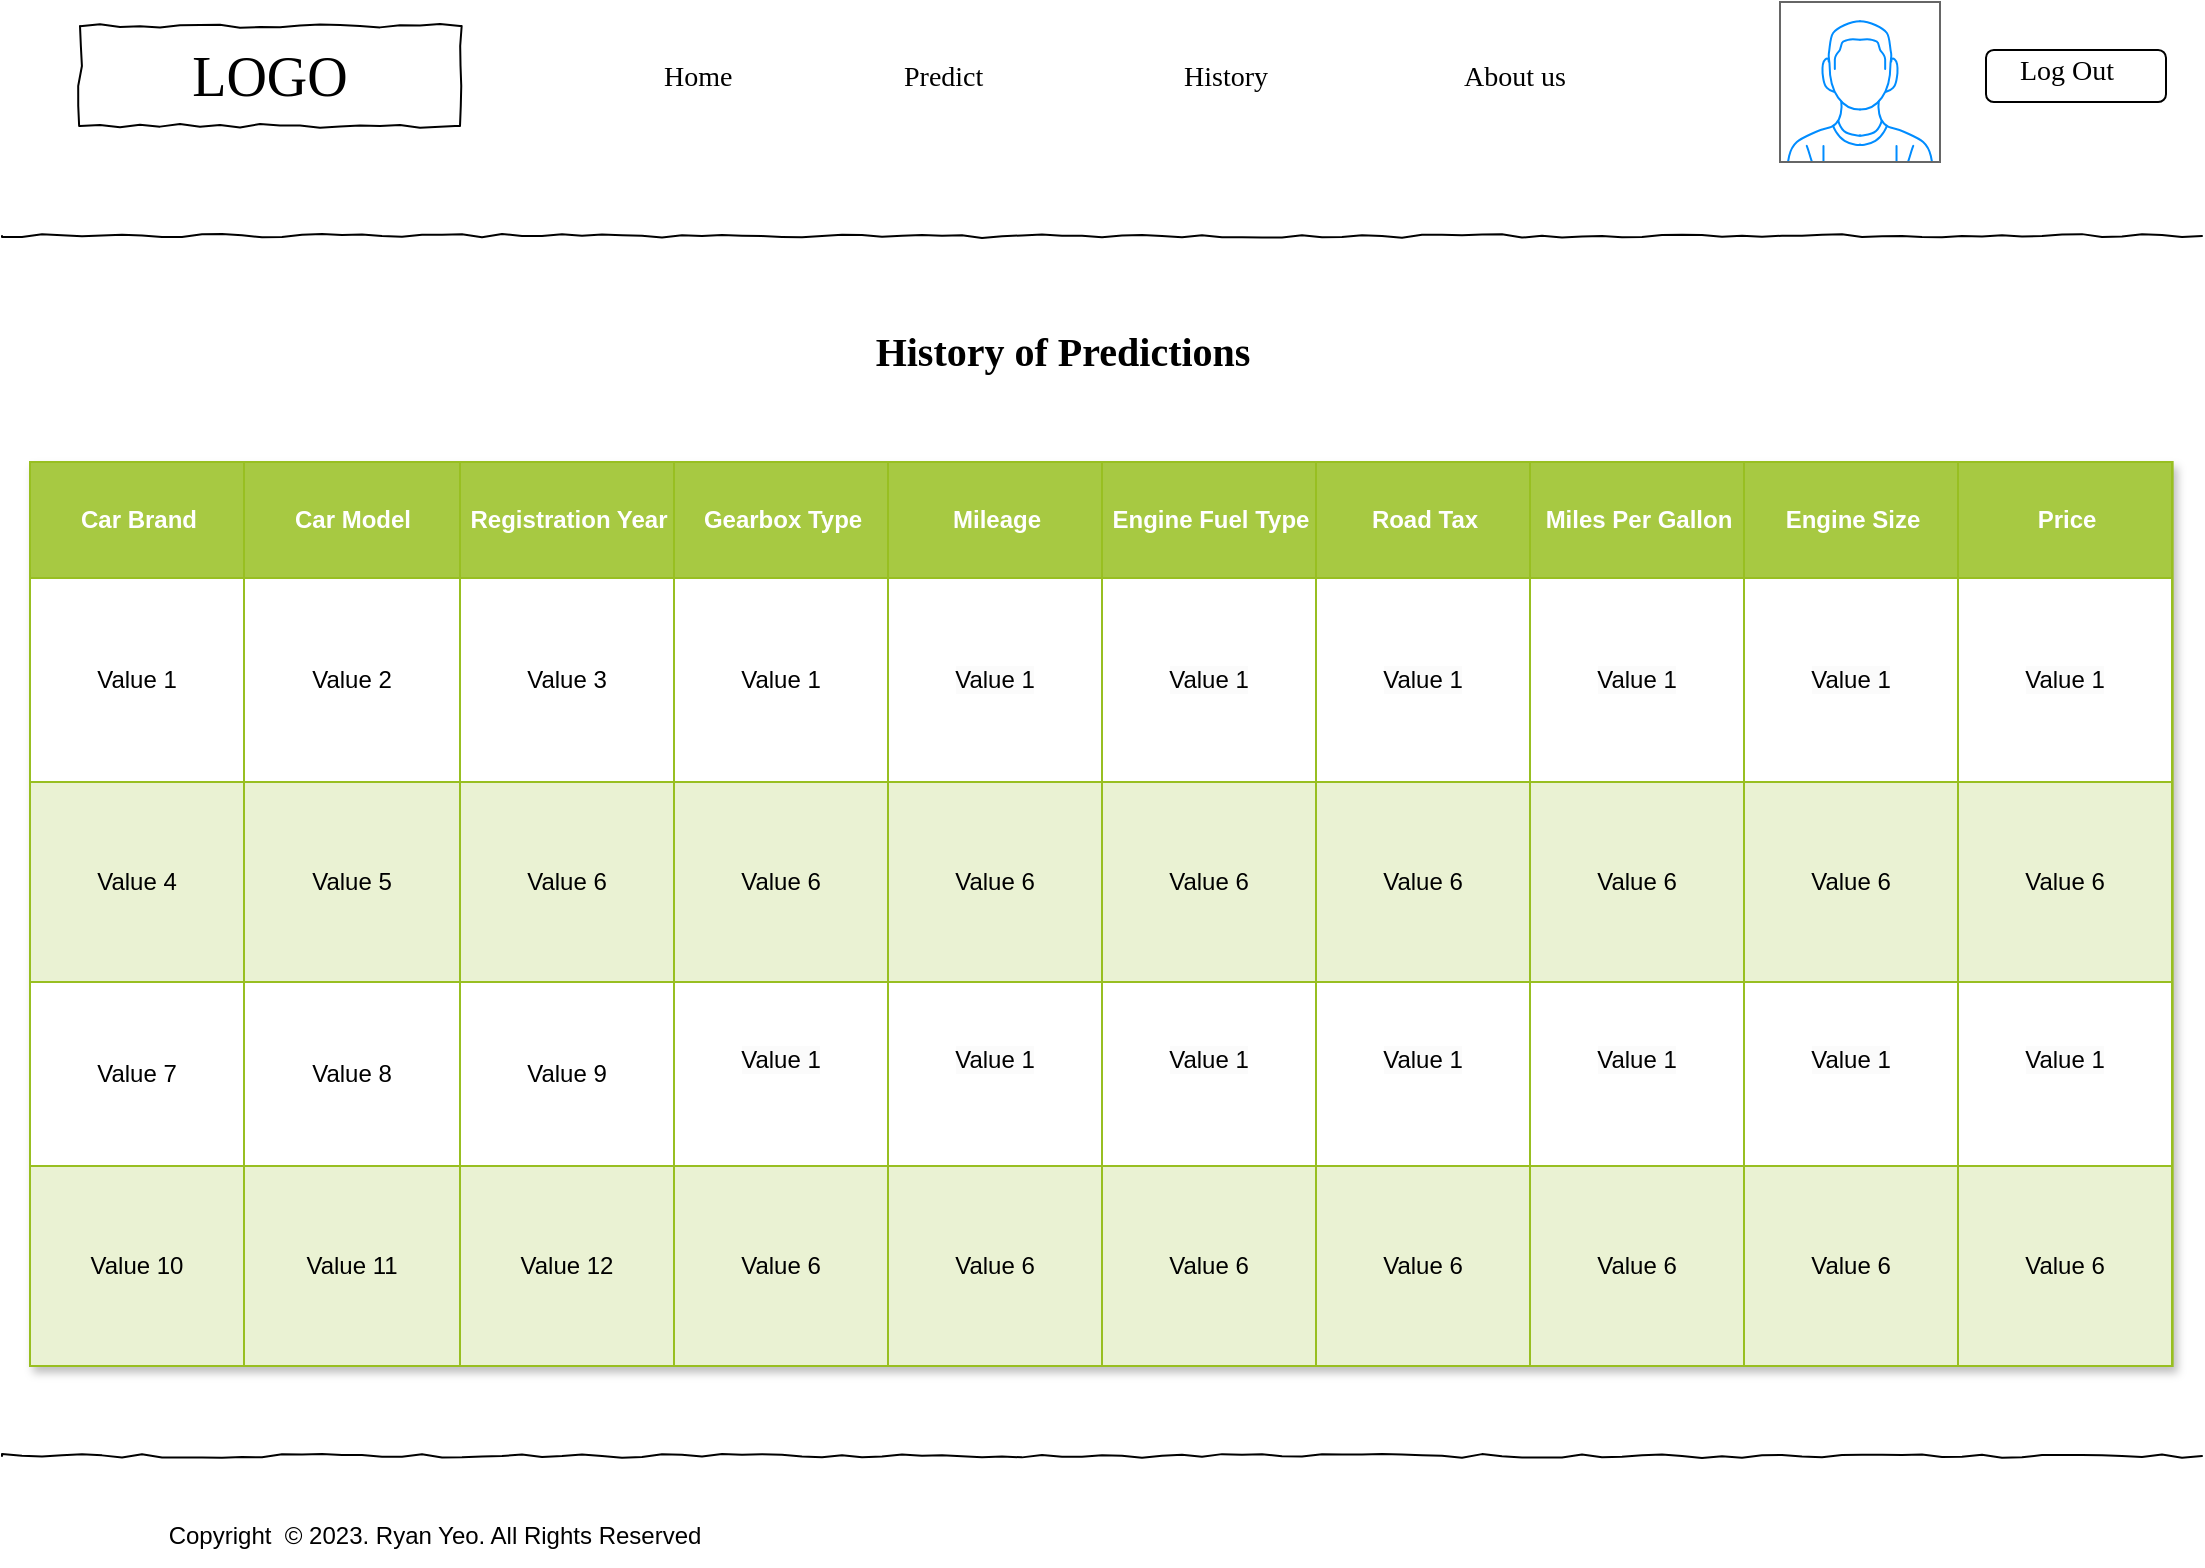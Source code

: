 <mxfile version="22.0.8" type="gitlab">
  <diagram name="Page-1" id="03018318-947c-dd8e-b7a3-06fadd420f32">
    <mxGraphModel dx="1750" dy="1022" grid="1" gridSize="10" guides="1" tooltips="1" connect="1" arrows="1" fold="1" page="1" pageScale="1" pageWidth="1100" pageHeight="850" background="none" math="0" shadow="0">
      <root>
        <mxCell id="0" />
        <mxCell id="1" parent="0" />
        <mxCell id="ZukCDp1NpsssW5DUEXsI-14" value="LOGO" style="whiteSpace=wrap;html=1;rounded=0;shadow=0;labelBackgroundColor=none;strokeWidth=1;fontFamily=Verdana;fontSize=28;align=center;comic=1;" vertex="1" parent="1">
          <mxGeometry x="39" y="52" width="190" height="50" as="geometry" />
        </mxCell>
        <mxCell id="ZukCDp1NpsssW5DUEXsI-15" value="Home" style="text;html=1;points=[];align=left;verticalAlign=top;spacingTop=-4;fontSize=14;fontFamily=Verdana" vertex="1" parent="1">
          <mxGeometry x="329" y="67" width="60" height="20" as="geometry" />
        </mxCell>
        <mxCell id="ZukCDp1NpsssW5DUEXsI-16" value="Predict" style="text;html=1;points=[];align=left;verticalAlign=top;spacingTop=-4;fontSize=14;fontFamily=Verdana" vertex="1" parent="1">
          <mxGeometry x="449" y="67" width="60" height="20" as="geometry" />
        </mxCell>
        <mxCell id="ZukCDp1NpsssW5DUEXsI-17" value="" style="line;strokeWidth=1;html=1;rounded=0;shadow=0;labelBackgroundColor=none;fillColor=none;fontFamily=Verdana;fontSize=14;fontColor=#000000;align=center;comic=1;" vertex="1" parent="1">
          <mxGeometry y="152" width="1100" height="10" as="geometry" />
        </mxCell>
        <mxCell id="ZukCDp1NpsssW5DUEXsI-19" value="History" style="text;html=1;points=[];align=left;verticalAlign=top;spacingTop=-4;fontSize=14;fontFamily=Verdana" vertex="1" parent="1">
          <mxGeometry x="589" y="67" width="60" height="20" as="geometry" />
        </mxCell>
        <mxCell id="ZukCDp1NpsssW5DUEXsI-20" value="About us" style="text;html=1;points=[];align=left;verticalAlign=top;spacingTop=-4;fontSize=14;fontFamily=Verdana" vertex="1" parent="1">
          <mxGeometry x="729" y="67" width="60" height="20" as="geometry" />
        </mxCell>
        <mxCell id="ZukCDp1NpsssW5DUEXsI-21" value="" style="verticalLabelPosition=bottom;shadow=0;dashed=0;align=center;html=1;verticalAlign=top;strokeWidth=1;shape=mxgraph.mockup.containers.userMale;strokeColor=#666666;strokeColor2=#008cff;" vertex="1" parent="1">
          <mxGeometry x="889" y="40" width="80" height="80" as="geometry" />
        </mxCell>
        <mxCell id="ZukCDp1NpsssW5DUEXsI-22" value="" style="group" vertex="1" connectable="0" parent="1">
          <mxGeometry x="992" y="64" width="90" height="26" as="geometry" />
        </mxCell>
        <mxCell id="ZukCDp1NpsssW5DUEXsI-23" value="" style="rounded=1;whiteSpace=wrap;html=1;" vertex="1" parent="ZukCDp1NpsssW5DUEXsI-22">
          <mxGeometry width="90" height="26" as="geometry" />
        </mxCell>
        <mxCell id="ZukCDp1NpsssW5DUEXsI-24" value="Log Out" style="text;html=1;points=[];align=left;verticalAlign=top;spacingTop=-4;fontSize=14;fontFamily=Verdana" vertex="1" parent="ZukCDp1NpsssW5DUEXsI-22">
          <mxGeometry x="15" width="60" height="20" as="geometry" />
        </mxCell>
        <mxCell id="ZukCDp1NpsssW5DUEXsI-25" value="" style="line;strokeWidth=1;html=1;rounded=0;shadow=0;labelBackgroundColor=none;fillColor=none;fontFamily=Verdana;fontSize=14;fontColor=#000000;align=center;comic=1;" vertex="1" parent="1">
          <mxGeometry y="762" width="1100" height="10" as="geometry" />
        </mxCell>
        <mxCell id="ZukCDp1NpsssW5DUEXsI-26" value="Copyright&amp;nbsp;&amp;nbsp;© 2023. Ryan Yeo. All Rights Reserved" style="text;html=1;align=center;verticalAlign=middle;resizable=0;points=[];autosize=1;strokeColor=none;fillColor=none;" vertex="1" parent="1">
          <mxGeometry x="71" y="792" width="290" height="30" as="geometry" />
        </mxCell>
        <mxCell id="ZukCDp1NpsssW5DUEXsI-48" value="&lt;b&gt;&lt;font style=&quot;font-size: 20px;&quot;&gt;History of Predictions&lt;/font&gt;&lt;/b&gt;" style="text;html=1;points=[];align=center;verticalAlign=top;spacingTop=-4;fontSize=14;fontFamily=Verdana" vertex="1" parent="1">
          <mxGeometry x="320" y="200" width="420" height="20" as="geometry" />
        </mxCell>
        <mxCell id="ZukCDp1NpsssW5DUEXsI-27" value="Assets" style="childLayout=tableLayout;recursiveResize=0;strokeColor=#98bf21;fillColor=#A7C942;shadow=1;" vertex="1" parent="1">
          <mxGeometry x="14" y="270" width="1071.33" height="452" as="geometry" />
        </mxCell>
        <mxCell id="ZukCDp1NpsssW5DUEXsI-28" style="shape=tableRow;horizontal=0;startSize=0;swimlaneHead=0;swimlaneBody=0;top=0;left=0;bottom=0;right=0;dropTarget=0;collapsible=0;recursiveResize=0;expand=0;fontStyle=0;strokeColor=inherit;fillColor=#ffffff;" vertex="1" parent="ZukCDp1NpsssW5DUEXsI-27">
          <mxGeometry width="1071.33" height="58" as="geometry" />
        </mxCell>
        <mxCell id="ZukCDp1NpsssW5DUEXsI-29" value="Car Brand" style="connectable=0;recursiveResize=0;strokeColor=inherit;fillColor=#A7C942;align=center;fontStyle=1;fontColor=#FFFFFF;html=1;" vertex="1" parent="ZukCDp1NpsssW5DUEXsI-28">
          <mxGeometry width="107" height="58" as="geometry">
            <mxRectangle width="107" height="58" as="alternateBounds" />
          </mxGeometry>
        </mxCell>
        <mxCell id="ZukCDp1NpsssW5DUEXsI-30" value="Car Model" style="connectable=0;recursiveResize=0;strokeColor=inherit;fillColor=#A7C942;align=center;fontStyle=1;fontColor=#FFFFFF;html=1;" vertex="1" parent="ZukCDp1NpsssW5DUEXsI-28">
          <mxGeometry x="107" width="108" height="58" as="geometry">
            <mxRectangle width="108" height="58" as="alternateBounds" />
          </mxGeometry>
        </mxCell>
        <mxCell id="ZukCDp1NpsssW5DUEXsI-31" value="Registration Year" style="connectable=0;recursiveResize=0;strokeColor=inherit;fillColor=#A7C942;align=center;fontStyle=1;fontColor=#FFFFFF;html=1;" vertex="1" parent="ZukCDp1NpsssW5DUEXsI-28">
          <mxGeometry x="215" width="107" height="58" as="geometry">
            <mxRectangle width="107" height="58" as="alternateBounds" />
          </mxGeometry>
        </mxCell>
        <mxCell id="ZukCDp1NpsssW5DUEXsI-151" value="Gearbox Type" style="connectable=0;recursiveResize=0;strokeColor=inherit;fillColor=#A7C942;align=center;fontStyle=1;fontColor=#FFFFFF;html=1;" vertex="1" parent="ZukCDp1NpsssW5DUEXsI-28">
          <mxGeometry x="322" width="107" height="58" as="geometry">
            <mxRectangle width="107" height="58" as="alternateBounds" />
          </mxGeometry>
        </mxCell>
        <mxCell id="ZukCDp1NpsssW5DUEXsI-146" value="Mileage" style="connectable=0;recursiveResize=0;strokeColor=inherit;fillColor=#A7C942;align=center;fontStyle=1;fontColor=#FFFFFF;html=1;" vertex="1" parent="ZukCDp1NpsssW5DUEXsI-28">
          <mxGeometry x="429" width="107" height="58" as="geometry">
            <mxRectangle width="107" height="58" as="alternateBounds" />
          </mxGeometry>
        </mxCell>
        <mxCell id="ZukCDp1NpsssW5DUEXsI-141" value="Engine Fuel Type" style="connectable=0;recursiveResize=0;strokeColor=inherit;fillColor=#A7C942;align=center;fontStyle=1;fontColor=#FFFFFF;html=1;" vertex="1" parent="ZukCDp1NpsssW5DUEXsI-28">
          <mxGeometry x="536" width="107" height="58" as="geometry">
            <mxRectangle width="107" height="58" as="alternateBounds" />
          </mxGeometry>
        </mxCell>
        <mxCell id="ZukCDp1NpsssW5DUEXsI-136" value="Road Tax" style="connectable=0;recursiveResize=0;strokeColor=inherit;fillColor=#A7C942;align=center;fontStyle=1;fontColor=#FFFFFF;html=1;" vertex="1" parent="ZukCDp1NpsssW5DUEXsI-28">
          <mxGeometry x="643" width="107" height="58" as="geometry">
            <mxRectangle width="107" height="58" as="alternateBounds" />
          </mxGeometry>
        </mxCell>
        <mxCell id="ZukCDp1NpsssW5DUEXsI-131" value="Miles Per Gallon" style="connectable=0;recursiveResize=0;strokeColor=inherit;fillColor=#A7C942;align=center;fontStyle=1;fontColor=#FFFFFF;html=1;" vertex="1" parent="ZukCDp1NpsssW5DUEXsI-28">
          <mxGeometry x="750" width="107" height="58" as="geometry">
            <mxRectangle width="107" height="58" as="alternateBounds" />
          </mxGeometry>
        </mxCell>
        <mxCell id="ZukCDp1NpsssW5DUEXsI-126" value="Engine Size" style="connectable=0;recursiveResize=0;strokeColor=inherit;fillColor=#A7C942;align=center;fontStyle=1;fontColor=#FFFFFF;html=1;" vertex="1" parent="ZukCDp1NpsssW5DUEXsI-28">
          <mxGeometry x="857" width="107" height="58" as="geometry">
            <mxRectangle width="107" height="58" as="alternateBounds" />
          </mxGeometry>
        </mxCell>
        <mxCell id="ZukCDp1NpsssW5DUEXsI-121" value="Price" style="connectable=0;recursiveResize=0;strokeColor=inherit;fillColor=#A7C942;align=center;fontStyle=1;fontColor=#FFFFFF;html=1;" vertex="1" parent="ZukCDp1NpsssW5DUEXsI-28">
          <mxGeometry x="964" width="107" height="58" as="geometry">
            <mxRectangle width="107" height="58" as="alternateBounds" />
          </mxGeometry>
        </mxCell>
        <mxCell id="ZukCDp1NpsssW5DUEXsI-32" value="" style="shape=tableRow;horizontal=0;startSize=0;swimlaneHead=0;swimlaneBody=0;top=0;left=0;bottom=0;right=0;dropTarget=0;collapsible=0;recursiveResize=0;expand=0;fontStyle=0;strokeColor=inherit;fillColor=#ffffff;" vertex="1" parent="ZukCDp1NpsssW5DUEXsI-27">
          <mxGeometry y="58" width="1071.33" height="102" as="geometry" />
        </mxCell>
        <mxCell id="ZukCDp1NpsssW5DUEXsI-33" value="Value 1" style="connectable=0;recursiveResize=0;strokeColor=inherit;fillColor=inherit;align=center;whiteSpace=wrap;html=1;" vertex="1" parent="ZukCDp1NpsssW5DUEXsI-32">
          <mxGeometry width="107" height="102" as="geometry">
            <mxRectangle width="107" height="102" as="alternateBounds" />
          </mxGeometry>
        </mxCell>
        <mxCell id="ZukCDp1NpsssW5DUEXsI-34" value="Value 2" style="connectable=0;recursiveResize=0;strokeColor=inherit;fillColor=inherit;align=center;whiteSpace=wrap;html=1;" vertex="1" parent="ZukCDp1NpsssW5DUEXsI-32">
          <mxGeometry x="107" width="108" height="102" as="geometry">
            <mxRectangle width="108" height="102" as="alternateBounds" />
          </mxGeometry>
        </mxCell>
        <mxCell id="ZukCDp1NpsssW5DUEXsI-35" value="Value 3" style="connectable=0;recursiveResize=0;strokeColor=inherit;fillColor=inherit;align=center;whiteSpace=wrap;html=1;" vertex="1" parent="ZukCDp1NpsssW5DUEXsI-32">
          <mxGeometry x="215" width="107" height="102" as="geometry">
            <mxRectangle width="107" height="102" as="alternateBounds" />
          </mxGeometry>
        </mxCell>
        <mxCell id="ZukCDp1NpsssW5DUEXsI-152" value="Value 1&lt;br&gt;" style="connectable=0;recursiveResize=0;strokeColor=inherit;fillColor=inherit;align=center;whiteSpace=wrap;html=1;" vertex="1" parent="ZukCDp1NpsssW5DUEXsI-32">
          <mxGeometry x="322" width="107" height="102" as="geometry">
            <mxRectangle width="107" height="102" as="alternateBounds" />
          </mxGeometry>
        </mxCell>
        <mxCell id="ZukCDp1NpsssW5DUEXsI-147" value="&#xa;&lt;br style=&quot;border-color: var(--border-color); color: rgb(0, 0, 0); font-family: Helvetica; font-size: 12px; font-style: normal; font-variant-ligatures: normal; font-variant-caps: normal; font-weight: 400; letter-spacing: normal; orphans: 2; text-align: center; text-indent: 0px; text-transform: none; widows: 2; word-spacing: 0px; -webkit-text-stroke-width: 0px; background-color: rgb(251, 251, 251); text-decoration-thickness: initial; text-decoration-style: initial; text-decoration-color: initial;&quot;&gt;&lt;span style=&quot;border-color: var(--border-color); color: rgb(0, 0, 0); font-family: Helvetica; font-size: 12px; font-style: normal; font-variant-ligatures: normal; font-variant-caps: normal; font-weight: 400; letter-spacing: normal; orphans: 2; text-align: center; text-indent: 0px; text-transform: none; widows: 2; word-spacing: 0px; -webkit-text-stroke-width: 0px; text-decoration-thickness: initial; text-decoration-style: initial; text-decoration-color: initial; background-color: rgb(251, 251, 251); float: none; display: inline !important;&quot;&gt;Value 1&lt;/span&gt;&lt;br style=&quot;border-color: var(--border-color); color: rgb(0, 0, 0); font-family: Helvetica; font-size: 12px; font-style: normal; font-variant-ligatures: normal; font-variant-caps: normal; font-weight: 400; letter-spacing: normal; orphans: 2; text-align: center; text-indent: 0px; text-transform: none; widows: 2; word-spacing: 0px; -webkit-text-stroke-width: 0px; background-color: rgb(251, 251, 251); text-decoration-thickness: initial; text-decoration-style: initial; text-decoration-color: initial;&quot;&gt;&#xa;&#xa;" style="connectable=0;recursiveResize=0;strokeColor=inherit;fillColor=inherit;align=center;whiteSpace=wrap;html=1;" vertex="1" parent="ZukCDp1NpsssW5DUEXsI-32">
          <mxGeometry x="429" width="107" height="102" as="geometry">
            <mxRectangle width="107" height="102" as="alternateBounds" />
          </mxGeometry>
        </mxCell>
        <mxCell id="ZukCDp1NpsssW5DUEXsI-142" value="&#xa;&lt;br style=&quot;border-color: var(--border-color); color: rgb(0, 0, 0); font-family: Helvetica; font-size: 12px; font-style: normal; font-variant-ligatures: normal; font-variant-caps: normal; font-weight: 400; letter-spacing: normal; orphans: 2; text-align: center; text-indent: 0px; text-transform: none; widows: 2; word-spacing: 0px; -webkit-text-stroke-width: 0px; background-color: rgb(251, 251, 251); text-decoration-thickness: initial; text-decoration-style: initial; text-decoration-color: initial;&quot;&gt;&lt;span style=&quot;border-color: var(--border-color); color: rgb(0, 0, 0); font-family: Helvetica; font-size: 12px; font-style: normal; font-variant-ligatures: normal; font-variant-caps: normal; font-weight: 400; letter-spacing: normal; orphans: 2; text-align: center; text-indent: 0px; text-transform: none; widows: 2; word-spacing: 0px; -webkit-text-stroke-width: 0px; text-decoration-thickness: initial; text-decoration-style: initial; text-decoration-color: initial; background-color: rgb(251, 251, 251); float: none; display: inline !important;&quot;&gt;Value 1&lt;/span&gt;&lt;br style=&quot;border-color: var(--border-color); color: rgb(0, 0, 0); font-family: Helvetica; font-size: 12px; font-style: normal; font-variant-ligatures: normal; font-variant-caps: normal; font-weight: 400; letter-spacing: normal; orphans: 2; text-align: center; text-indent: 0px; text-transform: none; widows: 2; word-spacing: 0px; -webkit-text-stroke-width: 0px; background-color: rgb(251, 251, 251); text-decoration-thickness: initial; text-decoration-style: initial; text-decoration-color: initial;&quot;&gt;&#xa;&#xa;" style="connectable=0;recursiveResize=0;strokeColor=inherit;fillColor=inherit;align=center;whiteSpace=wrap;html=1;" vertex="1" parent="ZukCDp1NpsssW5DUEXsI-32">
          <mxGeometry x="536" width="107" height="102" as="geometry">
            <mxRectangle width="107" height="102" as="alternateBounds" />
          </mxGeometry>
        </mxCell>
        <mxCell id="ZukCDp1NpsssW5DUEXsI-137" value="&#xa;&lt;br style=&quot;border-color: var(--border-color); color: rgb(0, 0, 0); font-family: Helvetica; font-size: 12px; font-style: normal; font-variant-ligatures: normal; font-variant-caps: normal; font-weight: 400; letter-spacing: normal; orphans: 2; text-align: center; text-indent: 0px; text-transform: none; widows: 2; word-spacing: 0px; -webkit-text-stroke-width: 0px; background-color: rgb(251, 251, 251); text-decoration-thickness: initial; text-decoration-style: initial; text-decoration-color: initial;&quot;&gt;&lt;span style=&quot;border-color: var(--border-color); color: rgb(0, 0, 0); font-family: Helvetica; font-size: 12px; font-style: normal; font-variant-ligatures: normal; font-variant-caps: normal; font-weight: 400; letter-spacing: normal; orphans: 2; text-align: center; text-indent: 0px; text-transform: none; widows: 2; word-spacing: 0px; -webkit-text-stroke-width: 0px; text-decoration-thickness: initial; text-decoration-style: initial; text-decoration-color: initial; background-color: rgb(251, 251, 251); float: none; display: inline !important;&quot;&gt;Value 1&lt;/span&gt;&lt;br style=&quot;border-color: var(--border-color); color: rgb(0, 0, 0); font-family: Helvetica; font-size: 12px; font-style: normal; font-variant-ligatures: normal; font-variant-caps: normal; font-weight: 400; letter-spacing: normal; orphans: 2; text-align: center; text-indent: 0px; text-transform: none; widows: 2; word-spacing: 0px; -webkit-text-stroke-width: 0px; background-color: rgb(251, 251, 251); text-decoration-thickness: initial; text-decoration-style: initial; text-decoration-color: initial;&quot;&gt;&#xa;&#xa;" style="connectable=0;recursiveResize=0;strokeColor=inherit;fillColor=inherit;align=center;whiteSpace=wrap;html=1;" vertex="1" parent="ZukCDp1NpsssW5DUEXsI-32">
          <mxGeometry x="643" width="107" height="102" as="geometry">
            <mxRectangle width="107" height="102" as="alternateBounds" />
          </mxGeometry>
        </mxCell>
        <mxCell id="ZukCDp1NpsssW5DUEXsI-132" value="&#xa;&lt;br style=&quot;border-color: var(--border-color); color: rgb(0, 0, 0); font-family: Helvetica; font-size: 12px; font-style: normal; font-variant-ligatures: normal; font-variant-caps: normal; font-weight: 400; letter-spacing: normal; orphans: 2; text-align: center; text-indent: 0px; text-transform: none; widows: 2; word-spacing: 0px; -webkit-text-stroke-width: 0px; background-color: rgb(251, 251, 251); text-decoration-thickness: initial; text-decoration-style: initial; text-decoration-color: initial;&quot;&gt;&lt;span style=&quot;border-color: var(--border-color); color: rgb(0, 0, 0); font-family: Helvetica; font-size: 12px; font-style: normal; font-variant-ligatures: normal; font-variant-caps: normal; font-weight: 400; letter-spacing: normal; orphans: 2; text-align: center; text-indent: 0px; text-transform: none; widows: 2; word-spacing: 0px; -webkit-text-stroke-width: 0px; text-decoration-thickness: initial; text-decoration-style: initial; text-decoration-color: initial; background-color: rgb(251, 251, 251); float: none; display: inline !important;&quot;&gt;Value 1&lt;/span&gt;&lt;br style=&quot;border-color: var(--border-color); color: rgb(0, 0, 0); font-family: Helvetica; font-size: 12px; font-style: normal; font-variant-ligatures: normal; font-variant-caps: normal; font-weight: 400; letter-spacing: normal; orphans: 2; text-align: center; text-indent: 0px; text-transform: none; widows: 2; word-spacing: 0px; -webkit-text-stroke-width: 0px; background-color: rgb(251, 251, 251); text-decoration-thickness: initial; text-decoration-style: initial; text-decoration-color: initial;&quot;&gt;&#xa;&#xa;" style="connectable=0;recursiveResize=0;strokeColor=inherit;fillColor=inherit;align=center;whiteSpace=wrap;html=1;" vertex="1" parent="ZukCDp1NpsssW5DUEXsI-32">
          <mxGeometry x="750" width="107" height="102" as="geometry">
            <mxRectangle width="107" height="102" as="alternateBounds" />
          </mxGeometry>
        </mxCell>
        <mxCell id="ZukCDp1NpsssW5DUEXsI-127" value="&#xa;&lt;br style=&quot;border-color: var(--border-color); color: rgb(0, 0, 0); font-family: Helvetica; font-size: 12px; font-style: normal; font-variant-ligatures: normal; font-variant-caps: normal; font-weight: 400; letter-spacing: normal; orphans: 2; text-align: center; text-indent: 0px; text-transform: none; widows: 2; word-spacing: 0px; -webkit-text-stroke-width: 0px; background-color: rgb(251, 251, 251); text-decoration-thickness: initial; text-decoration-style: initial; text-decoration-color: initial;&quot;&gt;&lt;span style=&quot;border-color: var(--border-color); color: rgb(0, 0, 0); font-family: Helvetica; font-size: 12px; font-style: normal; font-variant-ligatures: normal; font-variant-caps: normal; font-weight: 400; letter-spacing: normal; orphans: 2; text-align: center; text-indent: 0px; text-transform: none; widows: 2; word-spacing: 0px; -webkit-text-stroke-width: 0px; text-decoration-thickness: initial; text-decoration-style: initial; text-decoration-color: initial; background-color: rgb(251, 251, 251); float: none; display: inline !important;&quot;&gt;Value 1&lt;/span&gt;&lt;br style=&quot;border-color: var(--border-color); color: rgb(0, 0, 0); font-family: Helvetica; font-size: 12px; font-style: normal; font-variant-ligatures: normal; font-variant-caps: normal; font-weight: 400; letter-spacing: normal; orphans: 2; text-align: center; text-indent: 0px; text-transform: none; widows: 2; word-spacing: 0px; -webkit-text-stroke-width: 0px; background-color: rgb(251, 251, 251); text-decoration-thickness: initial; text-decoration-style: initial; text-decoration-color: initial;&quot;&gt;&#xa;&#xa;" style="connectable=0;recursiveResize=0;strokeColor=inherit;fillColor=inherit;align=center;whiteSpace=wrap;html=1;" vertex="1" parent="ZukCDp1NpsssW5DUEXsI-32">
          <mxGeometry x="857" width="107" height="102" as="geometry">
            <mxRectangle width="107" height="102" as="alternateBounds" />
          </mxGeometry>
        </mxCell>
        <mxCell id="ZukCDp1NpsssW5DUEXsI-122" value="&#xa;&lt;br style=&quot;border-color: var(--border-color); color: rgb(0, 0, 0); font-family: Helvetica; font-size: 12px; font-style: normal; font-variant-ligatures: normal; font-variant-caps: normal; font-weight: 400; letter-spacing: normal; orphans: 2; text-align: center; text-indent: 0px; text-transform: none; widows: 2; word-spacing: 0px; -webkit-text-stroke-width: 0px; background-color: rgb(251, 251, 251); text-decoration-thickness: initial; text-decoration-style: initial; text-decoration-color: initial;&quot;&gt;&lt;span style=&quot;border-color: var(--border-color); color: rgb(0, 0, 0); font-family: Helvetica; font-size: 12px; font-style: normal; font-variant-ligatures: normal; font-variant-caps: normal; font-weight: 400; letter-spacing: normal; orphans: 2; text-align: center; text-indent: 0px; text-transform: none; widows: 2; word-spacing: 0px; -webkit-text-stroke-width: 0px; text-decoration-thickness: initial; text-decoration-style: initial; text-decoration-color: initial; background-color: rgb(251, 251, 251); float: none; display: inline !important;&quot;&gt;Value 1&lt;/span&gt;&lt;br style=&quot;border-color: var(--border-color); color: rgb(0, 0, 0); font-family: Helvetica; font-size: 12px; font-style: normal; font-variant-ligatures: normal; font-variant-caps: normal; font-weight: 400; letter-spacing: normal; orphans: 2; text-align: center; text-indent: 0px; text-transform: none; widows: 2; word-spacing: 0px; -webkit-text-stroke-width: 0px; background-color: rgb(251, 251, 251); text-decoration-thickness: initial; text-decoration-style: initial; text-decoration-color: initial;&quot;&gt;&#xa;&#xa;" style="connectable=0;recursiveResize=0;strokeColor=inherit;fillColor=inherit;align=center;whiteSpace=wrap;html=1;" vertex="1" parent="ZukCDp1NpsssW5DUEXsI-32">
          <mxGeometry x="964" width="107" height="102" as="geometry">
            <mxRectangle width="107" height="102" as="alternateBounds" />
          </mxGeometry>
        </mxCell>
        <mxCell id="ZukCDp1NpsssW5DUEXsI-36" value="" style="shape=tableRow;horizontal=0;startSize=0;swimlaneHead=0;swimlaneBody=0;top=0;left=0;bottom=0;right=0;dropTarget=0;collapsible=0;recursiveResize=0;expand=0;fontStyle=1;strokeColor=inherit;fillColor=#EAF2D3;" vertex="1" parent="ZukCDp1NpsssW5DUEXsI-27">
          <mxGeometry y="160" width="1071.33" height="100" as="geometry" />
        </mxCell>
        <mxCell id="ZukCDp1NpsssW5DUEXsI-37" value="Value 4" style="connectable=0;recursiveResize=0;strokeColor=inherit;fillColor=inherit;whiteSpace=wrap;html=1;" vertex="1" parent="ZukCDp1NpsssW5DUEXsI-36">
          <mxGeometry width="107" height="100" as="geometry">
            <mxRectangle width="107" height="100" as="alternateBounds" />
          </mxGeometry>
        </mxCell>
        <mxCell id="ZukCDp1NpsssW5DUEXsI-38" value="Value 5" style="connectable=0;recursiveResize=0;strokeColor=inherit;fillColor=inherit;whiteSpace=wrap;html=1;" vertex="1" parent="ZukCDp1NpsssW5DUEXsI-36">
          <mxGeometry x="107" width="108" height="100" as="geometry">
            <mxRectangle width="108" height="100" as="alternateBounds" />
          </mxGeometry>
        </mxCell>
        <mxCell id="ZukCDp1NpsssW5DUEXsI-39" value="Value 6" style="connectable=0;recursiveResize=0;strokeColor=inherit;fillColor=inherit;whiteSpace=wrap;html=1;" vertex="1" parent="ZukCDp1NpsssW5DUEXsI-36">
          <mxGeometry x="215" width="107" height="100" as="geometry">
            <mxRectangle width="107" height="100" as="alternateBounds" />
          </mxGeometry>
        </mxCell>
        <mxCell id="ZukCDp1NpsssW5DUEXsI-153" value="Value 6" style="connectable=0;recursiveResize=0;strokeColor=inherit;fillColor=inherit;whiteSpace=wrap;html=1;" vertex="1" parent="ZukCDp1NpsssW5DUEXsI-36">
          <mxGeometry x="322" width="107" height="100" as="geometry">
            <mxRectangle width="107" height="100" as="alternateBounds" />
          </mxGeometry>
        </mxCell>
        <mxCell id="ZukCDp1NpsssW5DUEXsI-148" value="Value 6" style="connectable=0;recursiveResize=0;strokeColor=inherit;fillColor=inherit;whiteSpace=wrap;html=1;" vertex="1" parent="ZukCDp1NpsssW5DUEXsI-36">
          <mxGeometry x="429" width="107" height="100" as="geometry">
            <mxRectangle width="107" height="100" as="alternateBounds" />
          </mxGeometry>
        </mxCell>
        <mxCell id="ZukCDp1NpsssW5DUEXsI-143" value="Value 6" style="connectable=0;recursiveResize=0;strokeColor=inherit;fillColor=inherit;whiteSpace=wrap;html=1;" vertex="1" parent="ZukCDp1NpsssW5DUEXsI-36">
          <mxGeometry x="536" width="107" height="100" as="geometry">
            <mxRectangle width="107" height="100" as="alternateBounds" />
          </mxGeometry>
        </mxCell>
        <mxCell id="ZukCDp1NpsssW5DUEXsI-138" value="Value 6" style="connectable=0;recursiveResize=0;strokeColor=inherit;fillColor=inherit;whiteSpace=wrap;html=1;" vertex="1" parent="ZukCDp1NpsssW5DUEXsI-36">
          <mxGeometry x="643" width="107" height="100" as="geometry">
            <mxRectangle width="107" height="100" as="alternateBounds" />
          </mxGeometry>
        </mxCell>
        <mxCell id="ZukCDp1NpsssW5DUEXsI-133" value="Value 6" style="connectable=0;recursiveResize=0;strokeColor=inherit;fillColor=inherit;whiteSpace=wrap;html=1;" vertex="1" parent="ZukCDp1NpsssW5DUEXsI-36">
          <mxGeometry x="750" width="107" height="100" as="geometry">
            <mxRectangle width="107" height="100" as="alternateBounds" />
          </mxGeometry>
        </mxCell>
        <mxCell id="ZukCDp1NpsssW5DUEXsI-128" value="Value 6" style="connectable=0;recursiveResize=0;strokeColor=inherit;fillColor=inherit;whiteSpace=wrap;html=1;" vertex="1" parent="ZukCDp1NpsssW5DUEXsI-36">
          <mxGeometry x="857" width="107" height="100" as="geometry">
            <mxRectangle width="107" height="100" as="alternateBounds" />
          </mxGeometry>
        </mxCell>
        <mxCell id="ZukCDp1NpsssW5DUEXsI-123" value="Value 6" style="connectable=0;recursiveResize=0;strokeColor=inherit;fillColor=inherit;whiteSpace=wrap;html=1;" vertex="1" parent="ZukCDp1NpsssW5DUEXsI-36">
          <mxGeometry x="964" width="107" height="100" as="geometry">
            <mxRectangle width="107" height="100" as="alternateBounds" />
          </mxGeometry>
        </mxCell>
        <mxCell id="ZukCDp1NpsssW5DUEXsI-40" value="" style="shape=tableRow;horizontal=0;startSize=0;swimlaneHead=0;swimlaneBody=0;top=0;left=0;bottom=0;right=0;dropTarget=0;collapsible=0;recursiveResize=0;expand=0;fontStyle=0;strokeColor=inherit;fillColor=#ffffff;" vertex="1" parent="ZukCDp1NpsssW5DUEXsI-27">
          <mxGeometry y="260" width="1071.33" height="92" as="geometry" />
        </mxCell>
        <mxCell id="ZukCDp1NpsssW5DUEXsI-41" value="Value 7" style="connectable=0;recursiveResize=0;strokeColor=inherit;fillColor=inherit;fontStyle=0;align=center;whiteSpace=wrap;html=1;" vertex="1" parent="ZukCDp1NpsssW5DUEXsI-40">
          <mxGeometry width="107" height="92" as="geometry">
            <mxRectangle width="107" height="92" as="alternateBounds" />
          </mxGeometry>
        </mxCell>
        <mxCell id="ZukCDp1NpsssW5DUEXsI-42" value="Value 8" style="connectable=0;recursiveResize=0;strokeColor=inherit;fillColor=inherit;fontStyle=0;align=center;whiteSpace=wrap;html=1;" vertex="1" parent="ZukCDp1NpsssW5DUEXsI-40">
          <mxGeometry x="107" width="108" height="92" as="geometry">
            <mxRectangle width="108" height="92" as="alternateBounds" />
          </mxGeometry>
        </mxCell>
        <mxCell id="ZukCDp1NpsssW5DUEXsI-43" value="Value 9" style="connectable=0;recursiveResize=0;strokeColor=inherit;fillColor=inherit;fontStyle=0;align=center;whiteSpace=wrap;html=1;" vertex="1" parent="ZukCDp1NpsssW5DUEXsI-40">
          <mxGeometry x="215" width="107" height="92" as="geometry">
            <mxRectangle width="107" height="92" as="alternateBounds" />
          </mxGeometry>
        </mxCell>
        <mxCell id="ZukCDp1NpsssW5DUEXsI-154" value="&#xa;&lt;span style=&quot;color: rgb(0, 0, 0); font-family: Helvetica; font-size: 12px; font-style: normal; font-variant-ligatures: normal; font-variant-caps: normal; font-weight: 400; letter-spacing: normal; orphans: 2; text-align: center; text-indent: 0px; text-transform: none; widows: 2; word-spacing: 0px; -webkit-text-stroke-width: 0px; background-color: rgb(251, 251, 251); text-decoration-thickness: initial; text-decoration-style: initial; text-decoration-color: initial; float: none; display: inline !important;&quot;&gt;Value 1&lt;/span&gt;&#xa;&#xa;" style="connectable=0;recursiveResize=0;strokeColor=inherit;fillColor=inherit;fontStyle=0;align=center;whiteSpace=wrap;html=1;" vertex="1" parent="ZukCDp1NpsssW5DUEXsI-40">
          <mxGeometry x="322" width="107" height="92" as="geometry">
            <mxRectangle width="107" height="92" as="alternateBounds" />
          </mxGeometry>
        </mxCell>
        <mxCell id="ZukCDp1NpsssW5DUEXsI-149" value="&#xa;&lt;span style=&quot;color: rgb(0, 0, 0); font-family: Helvetica; font-size: 12px; font-style: normal; font-variant-ligatures: normal; font-variant-caps: normal; font-weight: 400; letter-spacing: normal; orphans: 2; text-align: center; text-indent: 0px; text-transform: none; widows: 2; word-spacing: 0px; -webkit-text-stroke-width: 0px; background-color: rgb(251, 251, 251); text-decoration-thickness: initial; text-decoration-style: initial; text-decoration-color: initial; float: none; display: inline !important;&quot;&gt;Value 1&lt;/span&gt;&#xa;&#xa;" style="connectable=0;recursiveResize=0;strokeColor=inherit;fillColor=inherit;fontStyle=0;align=center;whiteSpace=wrap;html=1;" vertex="1" parent="ZukCDp1NpsssW5DUEXsI-40">
          <mxGeometry x="429" width="107" height="92" as="geometry">
            <mxRectangle width="107" height="92" as="alternateBounds" />
          </mxGeometry>
        </mxCell>
        <mxCell id="ZukCDp1NpsssW5DUEXsI-144" value="&#xa;&lt;span style=&quot;color: rgb(0, 0, 0); font-family: Helvetica; font-size: 12px; font-style: normal; font-variant-ligatures: normal; font-variant-caps: normal; font-weight: 400; letter-spacing: normal; orphans: 2; text-align: center; text-indent: 0px; text-transform: none; widows: 2; word-spacing: 0px; -webkit-text-stroke-width: 0px; background-color: rgb(251, 251, 251); text-decoration-thickness: initial; text-decoration-style: initial; text-decoration-color: initial; float: none; display: inline !important;&quot;&gt;Value 1&lt;/span&gt;&#xa;&#xa;" style="connectable=0;recursiveResize=0;strokeColor=inherit;fillColor=inherit;fontStyle=0;align=center;whiteSpace=wrap;html=1;" vertex="1" parent="ZukCDp1NpsssW5DUEXsI-40">
          <mxGeometry x="536" width="107" height="92" as="geometry">
            <mxRectangle width="107" height="92" as="alternateBounds" />
          </mxGeometry>
        </mxCell>
        <mxCell id="ZukCDp1NpsssW5DUEXsI-139" value="&#xa;&lt;span style=&quot;color: rgb(0, 0, 0); font-family: Helvetica; font-size: 12px; font-style: normal; font-variant-ligatures: normal; font-variant-caps: normal; font-weight: 400; letter-spacing: normal; orphans: 2; text-align: center; text-indent: 0px; text-transform: none; widows: 2; word-spacing: 0px; -webkit-text-stroke-width: 0px; background-color: rgb(251, 251, 251); text-decoration-thickness: initial; text-decoration-style: initial; text-decoration-color: initial; float: none; display: inline !important;&quot;&gt;Value 1&lt;/span&gt;&#xa;&#xa;" style="connectable=0;recursiveResize=0;strokeColor=inherit;fillColor=inherit;fontStyle=0;align=center;whiteSpace=wrap;html=1;" vertex="1" parent="ZukCDp1NpsssW5DUEXsI-40">
          <mxGeometry x="643" width="107" height="92" as="geometry">
            <mxRectangle width="107" height="92" as="alternateBounds" />
          </mxGeometry>
        </mxCell>
        <mxCell id="ZukCDp1NpsssW5DUEXsI-134" value="&#xa;&lt;span style=&quot;color: rgb(0, 0, 0); font-family: Helvetica; font-size: 12px; font-style: normal; font-variant-ligatures: normal; font-variant-caps: normal; font-weight: 400; letter-spacing: normal; orphans: 2; text-align: center; text-indent: 0px; text-transform: none; widows: 2; word-spacing: 0px; -webkit-text-stroke-width: 0px; background-color: rgb(251, 251, 251); text-decoration-thickness: initial; text-decoration-style: initial; text-decoration-color: initial; float: none; display: inline !important;&quot;&gt;Value 1&lt;/span&gt;&#xa;&#xa;" style="connectable=0;recursiveResize=0;strokeColor=inherit;fillColor=inherit;fontStyle=0;align=center;whiteSpace=wrap;html=1;" vertex="1" parent="ZukCDp1NpsssW5DUEXsI-40">
          <mxGeometry x="750" width="107" height="92" as="geometry">
            <mxRectangle width="107" height="92" as="alternateBounds" />
          </mxGeometry>
        </mxCell>
        <mxCell id="ZukCDp1NpsssW5DUEXsI-129" value="&#xa;&lt;span style=&quot;color: rgb(0, 0, 0); font-family: Helvetica; font-size: 12px; font-style: normal; font-variant-ligatures: normal; font-variant-caps: normal; font-weight: 400; letter-spacing: normal; orphans: 2; text-align: center; text-indent: 0px; text-transform: none; widows: 2; word-spacing: 0px; -webkit-text-stroke-width: 0px; background-color: rgb(251, 251, 251); text-decoration-thickness: initial; text-decoration-style: initial; text-decoration-color: initial; float: none; display: inline !important;&quot;&gt;Value 1&lt;/span&gt;&#xa;&#xa;" style="connectable=0;recursiveResize=0;strokeColor=inherit;fillColor=inherit;fontStyle=0;align=center;whiteSpace=wrap;html=1;" vertex="1" parent="ZukCDp1NpsssW5DUEXsI-40">
          <mxGeometry x="857" width="107" height="92" as="geometry">
            <mxRectangle width="107" height="92" as="alternateBounds" />
          </mxGeometry>
        </mxCell>
        <mxCell id="ZukCDp1NpsssW5DUEXsI-124" value="&#xa;&lt;span style=&quot;color: rgb(0, 0, 0); font-family: Helvetica; font-size: 12px; font-style: normal; font-variant-ligatures: normal; font-variant-caps: normal; font-weight: 400; letter-spacing: normal; orphans: 2; text-align: center; text-indent: 0px; text-transform: none; widows: 2; word-spacing: 0px; -webkit-text-stroke-width: 0px; background-color: rgb(251, 251, 251); text-decoration-thickness: initial; text-decoration-style: initial; text-decoration-color: initial; float: none; display: inline !important;&quot;&gt;Value 1&lt;/span&gt;&#xa;&#xa;" style="connectable=0;recursiveResize=0;strokeColor=inherit;fillColor=inherit;fontStyle=0;align=center;whiteSpace=wrap;html=1;" vertex="1" parent="ZukCDp1NpsssW5DUEXsI-40">
          <mxGeometry x="964" width="107" height="92" as="geometry">
            <mxRectangle width="107" height="92" as="alternateBounds" />
          </mxGeometry>
        </mxCell>
        <mxCell id="ZukCDp1NpsssW5DUEXsI-44" value="" style="shape=tableRow;horizontal=0;startSize=0;swimlaneHead=0;swimlaneBody=0;top=0;left=0;bottom=0;right=0;dropTarget=0;collapsible=0;recursiveResize=0;expand=0;fontStyle=1;strokeColor=inherit;fillColor=#EAF2D3;" vertex="1" parent="ZukCDp1NpsssW5DUEXsI-27">
          <mxGeometry y="352" width="1071.33" height="100" as="geometry" />
        </mxCell>
        <mxCell id="ZukCDp1NpsssW5DUEXsI-45" value="Value 10" style="connectable=0;recursiveResize=0;strokeColor=inherit;fillColor=inherit;whiteSpace=wrap;html=1;" vertex="1" parent="ZukCDp1NpsssW5DUEXsI-44">
          <mxGeometry width="107" height="100" as="geometry">
            <mxRectangle width="107" height="100" as="alternateBounds" />
          </mxGeometry>
        </mxCell>
        <mxCell id="ZukCDp1NpsssW5DUEXsI-46" value="Value 11" style="connectable=0;recursiveResize=0;strokeColor=inherit;fillColor=inherit;whiteSpace=wrap;html=1;" vertex="1" parent="ZukCDp1NpsssW5DUEXsI-44">
          <mxGeometry x="107" width="108" height="100" as="geometry">
            <mxRectangle width="108" height="100" as="alternateBounds" />
          </mxGeometry>
        </mxCell>
        <mxCell id="ZukCDp1NpsssW5DUEXsI-47" value="Value 12" style="connectable=0;recursiveResize=0;strokeColor=inherit;fillColor=inherit;whiteSpace=wrap;html=1;" vertex="1" parent="ZukCDp1NpsssW5DUEXsI-44">
          <mxGeometry x="215" width="107" height="100" as="geometry">
            <mxRectangle width="107" height="100" as="alternateBounds" />
          </mxGeometry>
        </mxCell>
        <mxCell id="ZukCDp1NpsssW5DUEXsI-155" value="Value 6" style="connectable=0;recursiveResize=0;strokeColor=inherit;fillColor=inherit;whiteSpace=wrap;html=1;" vertex="1" parent="ZukCDp1NpsssW5DUEXsI-44">
          <mxGeometry x="322" width="107" height="100" as="geometry">
            <mxRectangle width="107" height="100" as="alternateBounds" />
          </mxGeometry>
        </mxCell>
        <mxCell id="ZukCDp1NpsssW5DUEXsI-150" value="Value 6" style="connectable=0;recursiveResize=0;strokeColor=inherit;fillColor=inherit;whiteSpace=wrap;html=1;" vertex="1" parent="ZukCDp1NpsssW5DUEXsI-44">
          <mxGeometry x="429" width="107" height="100" as="geometry">
            <mxRectangle width="107" height="100" as="alternateBounds" />
          </mxGeometry>
        </mxCell>
        <mxCell id="ZukCDp1NpsssW5DUEXsI-145" value="Value 6" style="connectable=0;recursiveResize=0;strokeColor=inherit;fillColor=inherit;whiteSpace=wrap;html=1;" vertex="1" parent="ZukCDp1NpsssW5DUEXsI-44">
          <mxGeometry x="536" width="107" height="100" as="geometry">
            <mxRectangle width="107" height="100" as="alternateBounds" />
          </mxGeometry>
        </mxCell>
        <mxCell id="ZukCDp1NpsssW5DUEXsI-140" value="Value 6" style="connectable=0;recursiveResize=0;strokeColor=inherit;fillColor=inherit;whiteSpace=wrap;html=1;" vertex="1" parent="ZukCDp1NpsssW5DUEXsI-44">
          <mxGeometry x="643" width="107" height="100" as="geometry">
            <mxRectangle width="107" height="100" as="alternateBounds" />
          </mxGeometry>
        </mxCell>
        <mxCell id="ZukCDp1NpsssW5DUEXsI-135" value="Value 6" style="connectable=0;recursiveResize=0;strokeColor=inherit;fillColor=inherit;whiteSpace=wrap;html=1;" vertex="1" parent="ZukCDp1NpsssW5DUEXsI-44">
          <mxGeometry x="750" width="107" height="100" as="geometry">
            <mxRectangle width="107" height="100" as="alternateBounds" />
          </mxGeometry>
        </mxCell>
        <mxCell id="ZukCDp1NpsssW5DUEXsI-130" value="Value 6" style="connectable=0;recursiveResize=0;strokeColor=inherit;fillColor=inherit;whiteSpace=wrap;html=1;" vertex="1" parent="ZukCDp1NpsssW5DUEXsI-44">
          <mxGeometry x="857" width="107" height="100" as="geometry">
            <mxRectangle width="107" height="100" as="alternateBounds" />
          </mxGeometry>
        </mxCell>
        <mxCell id="ZukCDp1NpsssW5DUEXsI-125" value="Value 6" style="connectable=0;recursiveResize=0;strokeColor=inherit;fillColor=inherit;whiteSpace=wrap;html=1;" vertex="1" parent="ZukCDp1NpsssW5DUEXsI-44">
          <mxGeometry x="964" width="107" height="100" as="geometry">
            <mxRectangle width="107" height="100" as="alternateBounds" />
          </mxGeometry>
        </mxCell>
      </root>
    </mxGraphModel>
  </diagram>
</mxfile>
